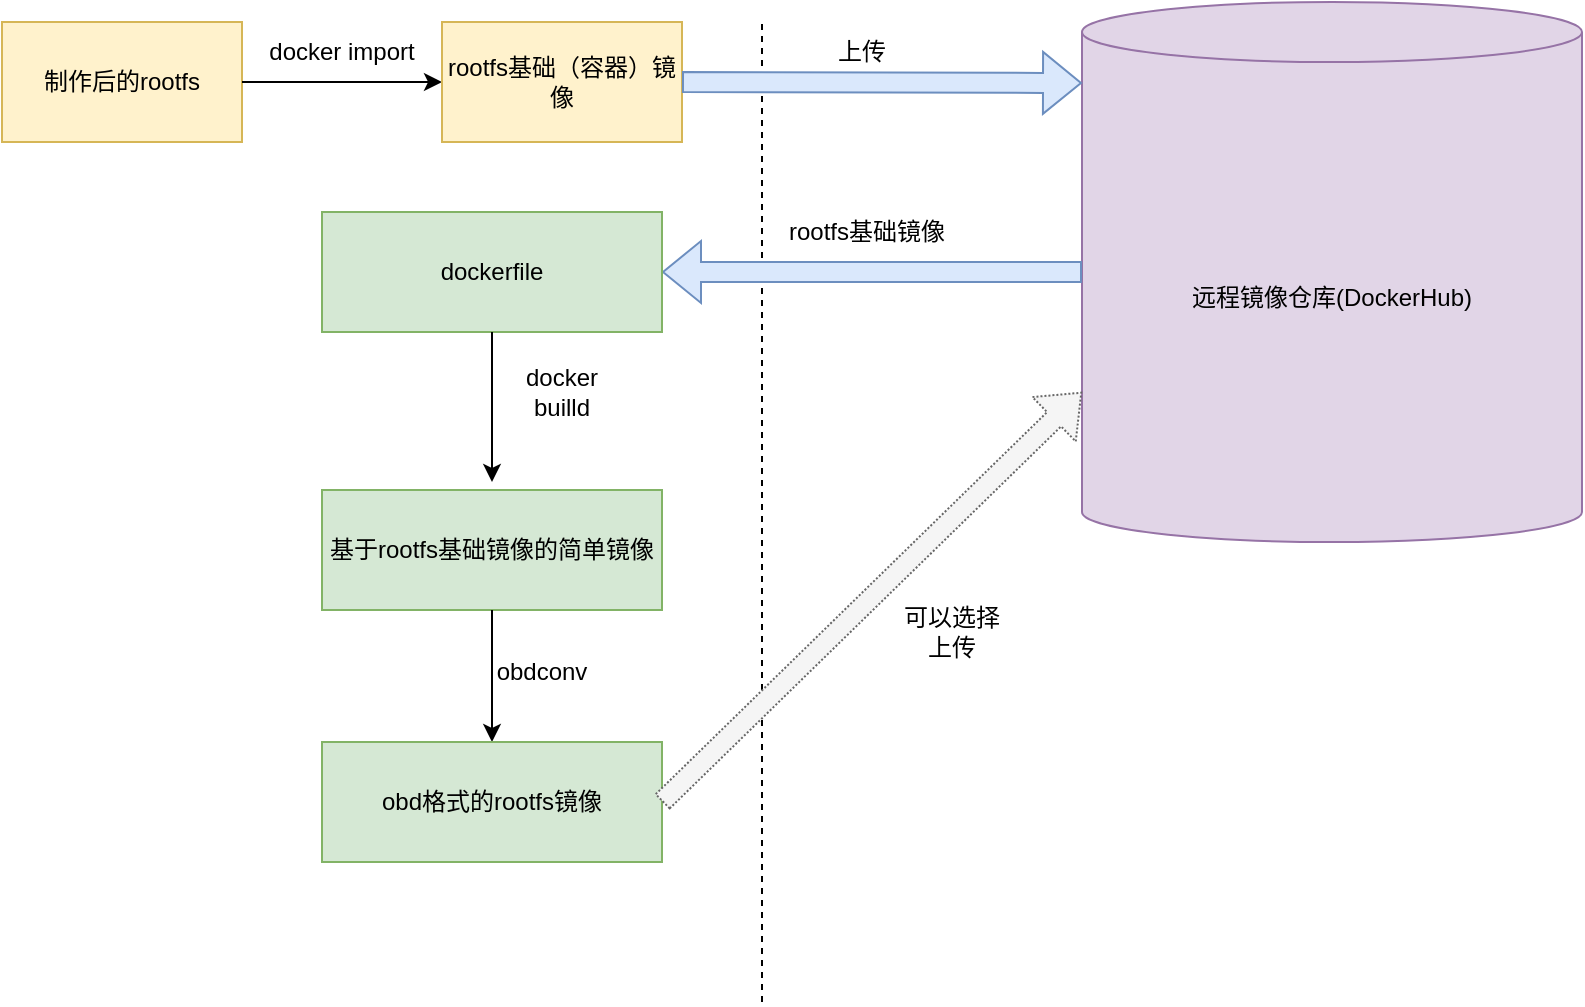<mxfile version="18.0.2" type="github">
  <diagram id="6a731a19-8d31-9384-78a2-239565b7b9f0" name="Page-1">
    <mxGraphModel dx="1422" dy="909" grid="1" gridSize="10" guides="1" tooltips="1" connect="1" arrows="1" fold="1" page="1" pageScale="1" pageWidth="1169" pageHeight="827" background="none" math="0" shadow="0">
      <root>
        <mxCell id="0" />
        <mxCell id="1" parent="0" />
        <mxCell id="IIeZ-ffbJmcYB0X_P4K9-1779" value="" style="endArrow=none;dashed=1;html=1;rounded=0;" edge="1" parent="1">
          <mxGeometry width="50" height="50" relative="1" as="geometry">
            <mxPoint x="520" y="610" as="sourcePoint" />
            <mxPoint x="520" y="120" as="targetPoint" />
          </mxGeometry>
        </mxCell>
        <mxCell id="IIeZ-ffbJmcYB0X_P4K9-1781" value="制作后的rootfs" style="rounded=0;whiteSpace=wrap;html=1;fillColor=#fff2cc;strokeColor=#d6b656;" vertex="1" parent="1">
          <mxGeometry x="140" y="120" width="120" height="60" as="geometry" />
        </mxCell>
        <mxCell id="IIeZ-ffbJmcYB0X_P4K9-1783" value="远程镜像仓库(DockerHub)" style="shape=cylinder3;whiteSpace=wrap;html=1;boundedLbl=1;backgroundOutline=1;size=15;fillColor=#e1d5e7;strokeColor=#9673a6;" vertex="1" parent="1">
          <mxGeometry x="680" y="110" width="250" height="270" as="geometry" />
        </mxCell>
        <mxCell id="IIeZ-ffbJmcYB0X_P4K9-1784" value="" style="endArrow=classic;html=1;rounded=0;exitX=1;exitY=0.5;exitDx=0;exitDy=0;" edge="1" parent="1" source="IIeZ-ffbJmcYB0X_P4K9-1781">
          <mxGeometry width="50" height="50" relative="1" as="geometry">
            <mxPoint x="780" y="450" as="sourcePoint" />
            <mxPoint x="360" y="150" as="targetPoint" />
          </mxGeometry>
        </mxCell>
        <mxCell id="IIeZ-ffbJmcYB0X_P4K9-1785" value="docker import" style="text;html=1;strokeColor=none;fillColor=none;align=center;verticalAlign=middle;whiteSpace=wrap;rounded=0;" vertex="1" parent="1">
          <mxGeometry x="270" y="120" width="80" height="30" as="geometry" />
        </mxCell>
        <mxCell id="IIeZ-ffbJmcYB0X_P4K9-1786" value="rootfs基础（容器）镜像" style="rounded=0;whiteSpace=wrap;html=1;fillColor=#fff2cc;strokeColor=#d6b656;" vertex="1" parent="1">
          <mxGeometry x="360" y="120" width="120" height="60" as="geometry" />
        </mxCell>
        <mxCell id="IIeZ-ffbJmcYB0X_P4K9-1787" value="" style="shape=flexArrow;endArrow=classic;html=1;rounded=0;exitX=1;exitY=0.5;exitDx=0;exitDy=0;entryX=0;entryY=0.15;entryDx=0;entryDy=0;entryPerimeter=0;fillColor=#dae8fc;strokeColor=#6c8ebf;" edge="1" parent="1" source="IIeZ-ffbJmcYB0X_P4K9-1786" target="IIeZ-ffbJmcYB0X_P4K9-1783">
          <mxGeometry width="50" height="50" relative="1" as="geometry">
            <mxPoint x="780" y="440" as="sourcePoint" />
            <mxPoint x="830" y="390" as="targetPoint" />
          </mxGeometry>
        </mxCell>
        <mxCell id="IIeZ-ffbJmcYB0X_P4K9-1788" value="上传" style="text;html=1;strokeColor=none;fillColor=none;align=center;verticalAlign=middle;whiteSpace=wrap;rounded=0;" vertex="1" parent="1">
          <mxGeometry x="540" y="120" width="60" height="30" as="geometry" />
        </mxCell>
        <mxCell id="IIeZ-ffbJmcYB0X_P4K9-1789" value="" style="shape=flexArrow;endArrow=classic;html=1;rounded=0;exitX=0;exitY=0.5;exitDx=0;exitDy=0;exitPerimeter=0;fillColor=#dae8fc;strokeColor=#6c8ebf;" edge="1" parent="1" source="IIeZ-ffbJmcYB0X_P4K9-1783">
          <mxGeometry width="50" height="50" relative="1" as="geometry">
            <mxPoint x="570" y="310" as="sourcePoint" />
            <mxPoint x="470" y="245" as="targetPoint" />
          </mxGeometry>
        </mxCell>
        <mxCell id="IIeZ-ffbJmcYB0X_P4K9-1790" value="rootfs基础镜像" style="text;html=1;strokeColor=none;fillColor=none;align=center;verticalAlign=middle;whiteSpace=wrap;rounded=0;" vertex="1" parent="1">
          <mxGeometry x="525" y="210" width="95" height="30" as="geometry" />
        </mxCell>
        <mxCell id="IIeZ-ffbJmcYB0X_P4K9-1791" value="dockerfile" style="rounded=0;whiteSpace=wrap;html=1;fillColor=#d5e8d4;strokeColor=#82b366;" vertex="1" parent="1">
          <mxGeometry x="300" y="215" width="170" height="60" as="geometry" />
        </mxCell>
        <mxCell id="IIeZ-ffbJmcYB0X_P4K9-1792" value="" style="endArrow=classic;html=1;rounded=0;exitX=0.5;exitY=1;exitDx=0;exitDy=0;" edge="1" parent="1" source="IIeZ-ffbJmcYB0X_P4K9-1791">
          <mxGeometry width="50" height="50" relative="1" as="geometry">
            <mxPoint x="780" y="430" as="sourcePoint" />
            <mxPoint x="385" y="350" as="targetPoint" />
            <Array as="points">
              <mxPoint x="385" y="300" />
            </Array>
          </mxGeometry>
        </mxCell>
        <mxCell id="IIeZ-ffbJmcYB0X_P4K9-1794" value="docker builld" style="text;html=1;strokeColor=none;fillColor=none;align=center;verticalAlign=middle;whiteSpace=wrap;rounded=0;" vertex="1" parent="1">
          <mxGeometry x="390" y="290" width="60" height="30" as="geometry" />
        </mxCell>
        <mxCell id="IIeZ-ffbJmcYB0X_P4K9-1795" value="基于rootfs基础镜像的简单镜像" style="rounded=0;whiteSpace=wrap;html=1;fillColor=#d5e8d4;strokeColor=#82b366;" vertex="1" parent="1">
          <mxGeometry x="300" y="354" width="170" height="60" as="geometry" />
        </mxCell>
        <mxCell id="IIeZ-ffbJmcYB0X_P4K9-1796" value="" style="endArrow=classic;html=1;rounded=0;exitX=0.5;exitY=1;exitDx=0;exitDy=0;" edge="1" parent="1" source="IIeZ-ffbJmcYB0X_P4K9-1795">
          <mxGeometry width="50" height="50" relative="1" as="geometry">
            <mxPoint x="780" y="560" as="sourcePoint" />
            <mxPoint x="385" y="480" as="targetPoint" />
          </mxGeometry>
        </mxCell>
        <mxCell id="IIeZ-ffbJmcYB0X_P4K9-1797" value="obdconv" style="text;html=1;strokeColor=none;fillColor=none;align=center;verticalAlign=middle;whiteSpace=wrap;rounded=0;" vertex="1" parent="1">
          <mxGeometry x="380" y="430" width="60" height="30" as="geometry" />
        </mxCell>
        <mxCell id="IIeZ-ffbJmcYB0X_P4K9-1798" value="obd格式的rootfs镜像" style="rounded=0;whiteSpace=wrap;html=1;fillColor=#d5e8d4;strokeColor=#82b366;" vertex="1" parent="1">
          <mxGeometry x="300" y="480" width="170" height="60" as="geometry" />
        </mxCell>
        <mxCell id="IIeZ-ffbJmcYB0X_P4K9-1799" value="" style="shape=flexArrow;endArrow=classic;html=1;rounded=0;exitX=1;exitY=0.5;exitDx=0;exitDy=0;entryX=0;entryY=0;entryDx=0;entryDy=195;entryPerimeter=0;dashed=1;dashPattern=1 1;fillColor=#f5f5f5;strokeColor=#666666;" edge="1" parent="1" source="IIeZ-ffbJmcYB0X_P4K9-1798" target="IIeZ-ffbJmcYB0X_P4K9-1783">
          <mxGeometry width="50" height="50" relative="1" as="geometry">
            <mxPoint x="780" y="560" as="sourcePoint" />
            <mxPoint x="830" y="510" as="targetPoint" />
          </mxGeometry>
        </mxCell>
        <mxCell id="IIeZ-ffbJmcYB0X_P4K9-1800" value="可以选择上传" style="text;html=1;strokeColor=none;fillColor=none;align=center;verticalAlign=middle;whiteSpace=wrap;rounded=0;" vertex="1" parent="1">
          <mxGeometry x="585" y="410" width="60" height="30" as="geometry" />
        </mxCell>
      </root>
    </mxGraphModel>
  </diagram>
</mxfile>
